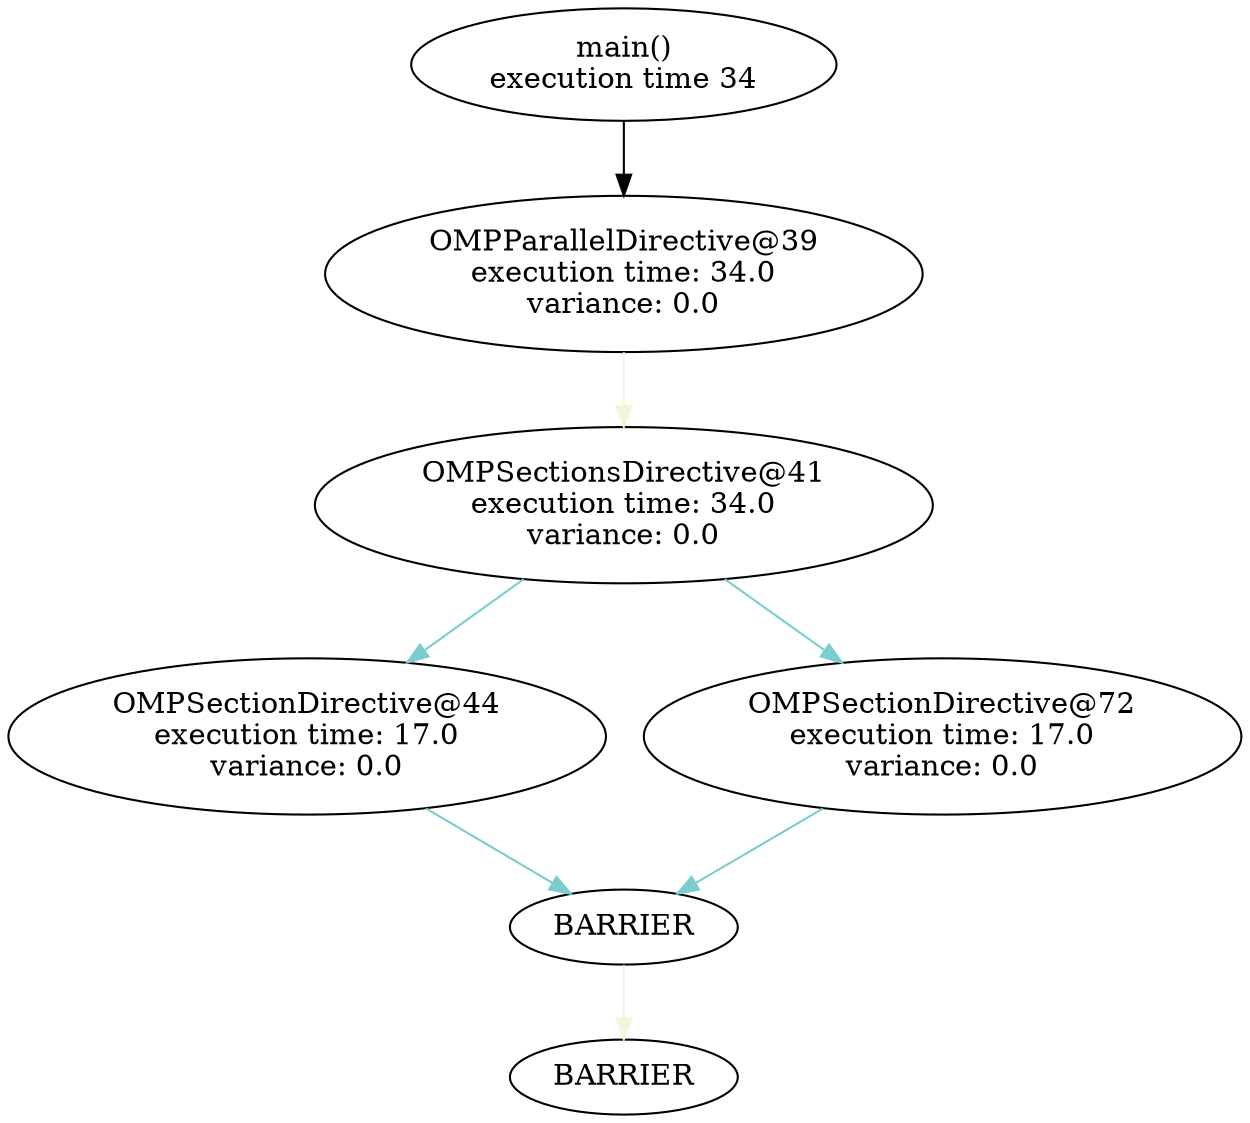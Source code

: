 digraph G {
	graph [bb="0,0,500,534"];
	node [label="\N"];
	35	 [height=0.74639,
		label="main()\nexecution time 34",
		pos="250,507",
		root=35,
		width=2.3354];
	39	 [height=1.041,
		label="OMPParallelDirective@39\nexecution time: 34.0\nvariance: 0.0",
		pos="250,406",
		root=35,
		width=3.346];
	35 -> 39	 [pos="e,250,443.63 250,479.99 250,471.91 250,462.75 250,453.72"];
	41	 [height=1.041,
		label="OMPSectionsDirective@41\nexecution time: 34.0\nvariance: 0.0",
		pos="250,294",
		root=35,
		width=3.4507];
	39 -> 41	 [color=beige,
		pos="e,250,331.84 250,368.37 250,359.93 250,350.83 250,342.01"];
	44	 [height=1.041,
		label="OMPSectionDirective@44\nexecution time: 17.0\nvariance: 0.0",
		pos="120,182",
		root=35,
		width=3.346];
	41 -> 44	 [color=darkslategray3,
		pos="e,160.63,217.38 209.22,258.5 196.28,247.54 181.83,235.32 168.4,223.96"];
	72	 [height=1.041,
		label="OMPSectionDirective@72\nexecution time: 17.0\nvariance: 0.0",
		pos="380,182",
		root=35,
		width=3.346];
	41 -> 72	 [color=darkslategray3,
		pos="e,339.37,217.38 290.78,258.5 303.72,247.54 318.17,235.32 331.6,223.96"];
	"41_end"	 [height=0.5,
		label=BARRIER,
		pos="250,90",
		root=35,
		width=1.4305];
	44 -> "41_end"	 [color=darkslategray3,
		pos="e,227.72,106.42 168.41,147.49 185.42,135.71 204.07,122.8 219.23,112.3"];
	"39_end"	 [height=0.5,
		label=BARRIER,
		pos="250,18",
		root=35,
		width=1.4305];
	"41_end" -> "39_end"	 [color=beige,
		pos="e,250,36.104 250,71.697 250,63.983 250,54.712 250,46.112"];
	72 -> "41_end"	 [color=darkslategray3,
		pos="e,272.28,106.42 331.59,147.49 314.58,135.71 295.93,122.8 280.77,112.3"];
}
